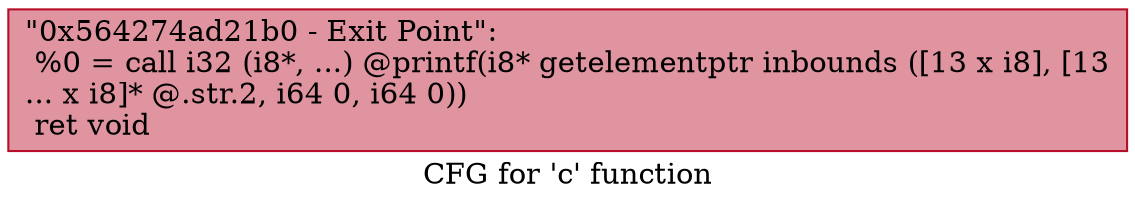 digraph "CFG for 'c' function" {
	label="CFG for 'c' function";

	Node0x564274ad21b0 [shape=record,color="#b70d28ff", style=filled, fillcolor="#b70d2870",label="{\"0x564274ad21b0 - Exit Point\":\l  %0 = call i32 (i8*, ...) @printf(i8* getelementptr inbounds ([13 x i8], [13\l... x i8]* @.str.2, i64 0, i64 0))\l  ret void\l}"];
}

